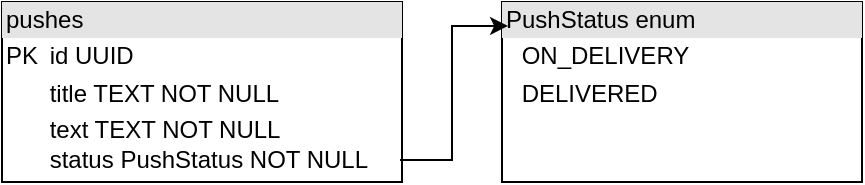 <mxfile version="26.1.3">
  <diagram id="Sez5lV_wCj8LhBkRwePM" name="Страница — 1">
    <mxGraphModel dx="2074" dy="1106" grid="1" gridSize="10" guides="1" tooltips="1" connect="1" arrows="1" fold="1" page="1" pageScale="1" pageWidth="827" pageHeight="1169" math="0" shadow="0">
      <root>
        <mxCell id="0" />
        <mxCell id="1" parent="0" />
        <mxCell id="SVpFozX5mhQPcwJYZ4br-1" value="&lt;div style=&quot;box-sizing: border-box; width: 100%; background: rgb(228, 228, 228); padding: 2px;&quot;&gt;pushes&lt;/div&gt;&lt;table style=&quot;width:100%;font-size:1em;&quot; cellpadding=&quot;2&quot; cellspacing=&quot;0&quot;&gt;&lt;tbody&gt;&lt;tr&gt;&lt;td&gt;PK&lt;/td&gt;&lt;td&gt;id UUID&lt;/td&gt;&lt;/tr&gt;&lt;tr&gt;&lt;td&gt;&lt;br&gt;&lt;/td&gt;&lt;td&gt;title TEXT NOT NULL&lt;/td&gt;&lt;/tr&gt;&lt;tr&gt;&lt;td&gt;&lt;/td&gt;&lt;td&gt;text TEXT NOT NULL&lt;br&gt;status PushStatus NOT NULL&lt;/td&gt;&lt;/tr&gt;&lt;/tbody&gt;&lt;/table&gt;" style="verticalAlign=top;align=left;overflow=fill;html=1;whiteSpace=wrap;" vertex="1" parent="1">
          <mxGeometry x="320" y="520" width="200" height="90" as="geometry" />
        </mxCell>
        <mxCell id="SVpFozX5mhQPcwJYZ4br-2" value="&lt;div style=&quot;box-sizing: border-box; width: 100%; background: rgb(228, 228, 228); padding: 2px;&quot;&gt;PushStatus enum&lt;/div&gt;&lt;table style=&quot;width:100%;font-size:1em;&quot; cellpadding=&quot;2&quot; cellspacing=&quot;0&quot;&gt;&lt;tbody&gt;&lt;tr&gt;&lt;td&gt;&lt;br&gt;&lt;/td&gt;&lt;td&gt;ON_DELIVERY&lt;/td&gt;&lt;/tr&gt;&lt;tr&gt;&lt;td&gt;&lt;/td&gt;&lt;td&gt;DELIVERED&lt;/td&gt;&lt;/tr&gt;&lt;tr&gt;&lt;td&gt;&lt;/td&gt;&lt;td&gt;&lt;br&gt;&lt;/td&gt;&lt;/tr&gt;&lt;/tbody&gt;&lt;/table&gt;" style="verticalAlign=top;align=left;overflow=fill;html=1;whiteSpace=wrap;" vertex="1" parent="1">
          <mxGeometry x="570" y="520" width="180" height="90" as="geometry" />
        </mxCell>
        <mxCell id="SVpFozX5mhQPcwJYZ4br-3" style="edgeStyle=orthogonalEdgeStyle;rounded=0;orthogonalLoop=1;jettySize=auto;html=1;entryX=0.017;entryY=0.133;entryDx=0;entryDy=0;entryPerimeter=0;exitX=0.995;exitY=0.878;exitDx=0;exitDy=0;exitPerimeter=0;" edge="1" parent="1" source="SVpFozX5mhQPcwJYZ4br-1" target="SVpFozX5mhQPcwJYZ4br-2">
          <mxGeometry relative="1" as="geometry" />
        </mxCell>
      </root>
    </mxGraphModel>
  </diagram>
</mxfile>
